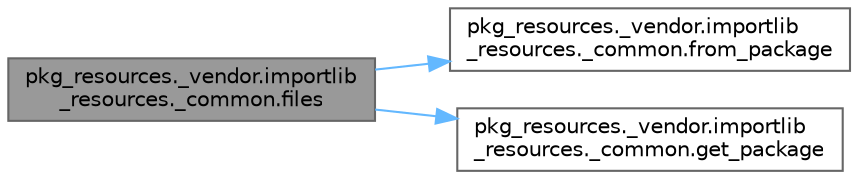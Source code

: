 digraph "pkg_resources._vendor.importlib_resources._common.files"
{
 // LATEX_PDF_SIZE
  bgcolor="transparent";
  edge [fontname=Helvetica,fontsize=10,labelfontname=Helvetica,labelfontsize=10];
  node [fontname=Helvetica,fontsize=10,shape=box,height=0.2,width=0.4];
  rankdir="LR";
  Node1 [id="Node000001",label="pkg_resources._vendor.importlib\l_resources._common.files",height=0.2,width=0.4,color="gray40", fillcolor="grey60", style="filled", fontcolor="black",tooltip=" "];
  Node1 -> Node2 [id="edge1_Node000001_Node000002",color="steelblue1",style="solid",tooltip=" "];
  Node2 [id="Node000002",label="pkg_resources._vendor.importlib\l_resources._common.from_package",height=0.2,width=0.4,color="grey40", fillcolor="white", style="filled",URL="$namespacepkg__resources_1_1__vendor_1_1importlib__resources_1_1__common.html#a245376c8bf694db834108a32f127b0fd",tooltip=" "];
  Node1 -> Node3 [id="edge2_Node000001_Node000003",color="steelblue1",style="solid",tooltip=" "];
  Node3 [id="Node000003",label="pkg_resources._vendor.importlib\l_resources._common.get_package",height=0.2,width=0.4,color="grey40", fillcolor="white", style="filled",URL="$namespacepkg__resources_1_1__vendor_1_1importlib__resources_1_1__common.html#a8ea844d7f373163e11564ac3c9c933f5",tooltip=" "];
}
